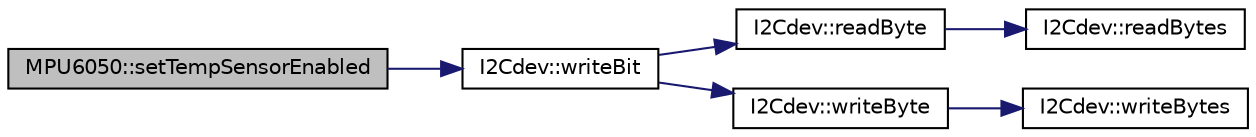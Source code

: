 digraph "MPU6050::setTempSensorEnabled"
{
  edge [fontname="Helvetica",fontsize="10",labelfontname="Helvetica",labelfontsize="10"];
  node [fontname="Helvetica",fontsize="10",shape=record];
  rankdir="LR";
  Node1333 [label="MPU6050::setTempSensorEnabled",height=0.2,width=0.4,color="black", fillcolor="grey75", style="filled", fontcolor="black"];
  Node1333 -> Node1334 [color="midnightblue",fontsize="10",style="solid",fontname="Helvetica"];
  Node1334 [label="I2Cdev::writeBit",height=0.2,width=0.4,color="black", fillcolor="white", style="filled",URL="$class_i2_cdev.html#aa68890af87de5471d32e583ebbd91acb",tooltip="write a single bit in an 8-bit device register. "];
  Node1334 -> Node1335 [color="midnightblue",fontsize="10",style="solid",fontname="Helvetica"];
  Node1335 [label="I2Cdev::readByte",height=0.2,width=0.4,color="black", fillcolor="white", style="filled",URL="$class_i2_cdev.html#aef1db446b45660c6631fc780278ac366",tooltip="Read single byte from an 8-bit device register. "];
  Node1335 -> Node1336 [color="midnightblue",fontsize="10",style="solid",fontname="Helvetica"];
  Node1336 [label="I2Cdev::readBytes",height=0.2,width=0.4,color="black", fillcolor="white", style="filled",URL="$class_i2_cdev.html#ae1eed9468ce4653e080bfd8481d2ac88",tooltip="Read multiple bytes from an 8-bit device register. "];
  Node1334 -> Node1337 [color="midnightblue",fontsize="10",style="solid",fontname="Helvetica"];
  Node1337 [label="I2Cdev::writeByte",height=0.2,width=0.4,color="black", fillcolor="white", style="filled",URL="$class_i2_cdev.html#aeb297637ef985cd562da465ba61b7042",tooltip="Write single byte to an 8-bit device register. "];
  Node1337 -> Node1338 [color="midnightblue",fontsize="10",style="solid",fontname="Helvetica"];
  Node1338 [label="I2Cdev::writeBytes",height=0.2,width=0.4,color="black", fillcolor="white", style="filled",URL="$class_i2_cdev.html#aa4e39cac6c0eac5112f9132084bcc93e"];
}
